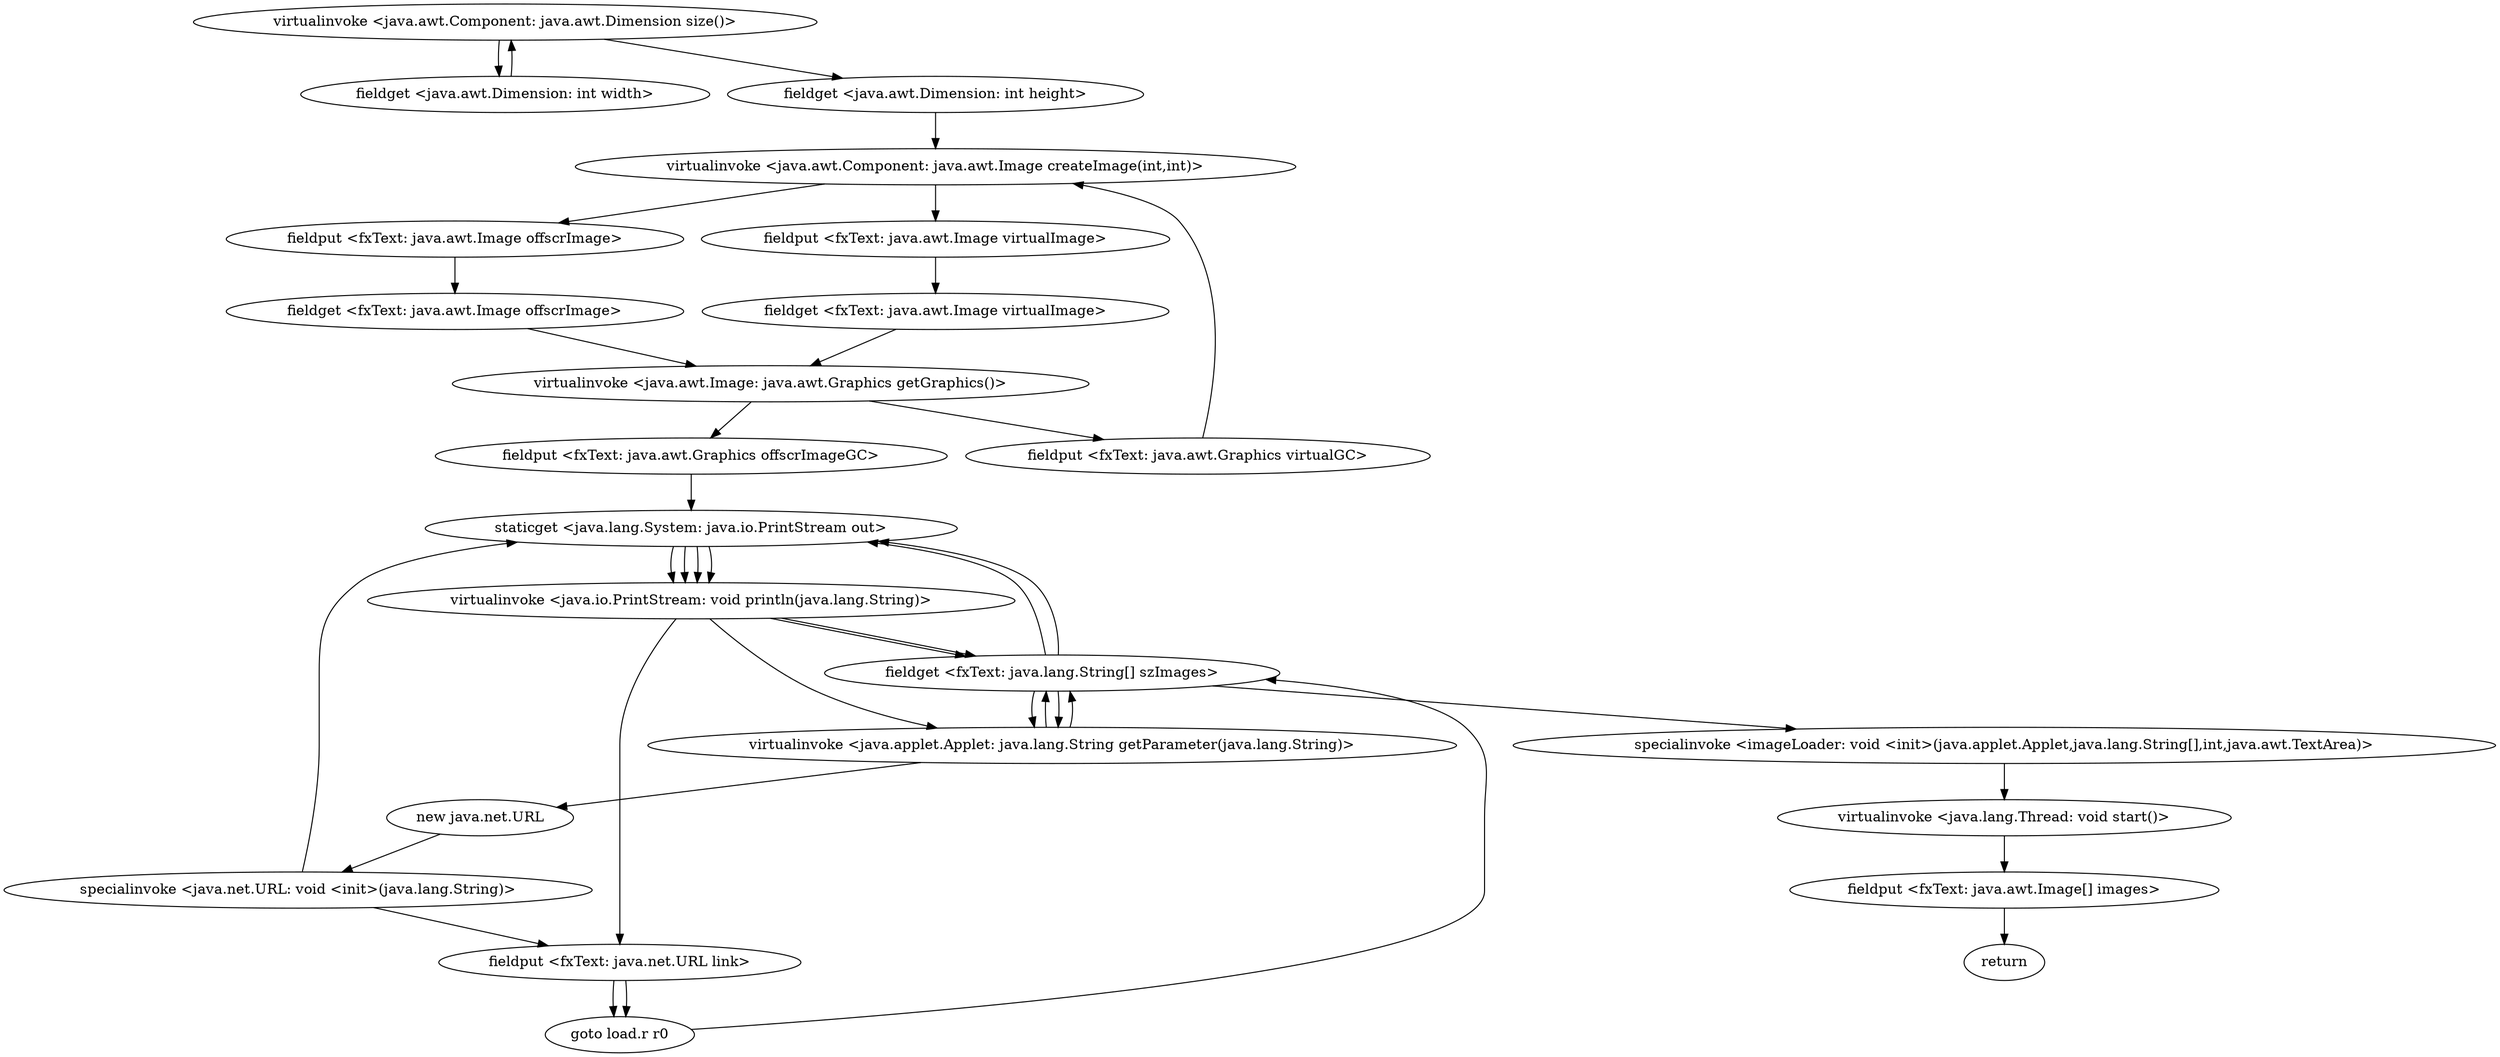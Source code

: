 digraph "" {
"virtualinvoke <java.awt.Component: java.awt.Dimension size()>";
 "virtualinvoke <java.awt.Component: java.awt.Dimension size()>"->"fieldget <java.awt.Dimension: int width>";
 "fieldget <java.awt.Dimension: int width>"->"virtualinvoke <java.awt.Component: java.awt.Dimension size()>";
 "virtualinvoke <java.awt.Component: java.awt.Dimension size()>"->"fieldget <java.awt.Dimension: int height>";
 "fieldget <java.awt.Dimension: int height>"->"virtualinvoke <java.awt.Component: java.awt.Image createImage(int,int)>";
 "virtualinvoke <java.awt.Component: java.awt.Image createImage(int,int)>"->"fieldput <fxText: java.awt.Image virtualImage>";
 "fieldput <fxText: java.awt.Image virtualImage>"->"fieldget <fxText: java.awt.Image virtualImage>";
 "fieldget <fxText: java.awt.Image virtualImage>"->"virtualinvoke <java.awt.Image: java.awt.Graphics getGraphics()>";
 "virtualinvoke <java.awt.Image: java.awt.Graphics getGraphics()>"->"fieldput <fxText: java.awt.Graphics virtualGC>";
 "fieldput <fxText: java.awt.Graphics virtualGC>"->"virtualinvoke <java.awt.Component: java.awt.Image createImage(int,int)>";
 "virtualinvoke <java.awt.Component: java.awt.Image createImage(int,int)>"->"fieldput <fxText: java.awt.Image offscrImage>";
 "fieldput <fxText: java.awt.Image offscrImage>"->"fieldget <fxText: java.awt.Image offscrImage>";
 "fieldget <fxText: java.awt.Image offscrImage>"->"virtualinvoke <java.awt.Image: java.awt.Graphics getGraphics()>";
 "virtualinvoke <java.awt.Image: java.awt.Graphics getGraphics()>"->"fieldput <fxText: java.awt.Graphics offscrImageGC>";
 "fieldput <fxText: java.awt.Graphics offscrImageGC>"->"staticget <java.lang.System: java.io.PrintStream out>";
 "staticget <java.lang.System: java.io.PrintStream out>"->"virtualinvoke <java.io.PrintStream: void println(java.lang.String)>";
 "virtualinvoke <java.io.PrintStream: void println(java.lang.String)>"->"fieldget <fxText: java.lang.String[] szImages>";
 "fieldget <fxText: java.lang.String[] szImages>"->"virtualinvoke <java.applet.Applet: java.lang.String getParameter(java.lang.String)>";
 "virtualinvoke <java.applet.Applet: java.lang.String getParameter(java.lang.String)>"->"fieldget <fxText: java.lang.String[] szImages>";
 "fieldget <fxText: java.lang.String[] szImages>"->"staticget <java.lang.System: java.io.PrintStream out>";
 "staticget <java.lang.System: java.io.PrintStream out>"->"virtualinvoke <java.io.PrintStream: void println(java.lang.String)>";
 "virtualinvoke <java.io.PrintStream: void println(java.lang.String)>"->"fieldget <fxText: java.lang.String[] szImages>";
 "fieldget <fxText: java.lang.String[] szImages>"->"virtualinvoke <java.applet.Applet: java.lang.String getParameter(java.lang.String)>";
 "virtualinvoke <java.applet.Applet: java.lang.String getParameter(java.lang.String)>"->"fieldget <fxText: java.lang.String[] szImages>";
 "fieldget <fxText: java.lang.String[] szImages>"->"staticget <java.lang.System: java.io.PrintStream out>";
 "staticget <java.lang.System: java.io.PrintStream out>"->"virtualinvoke <java.io.PrintStream: void println(java.lang.String)>";
 "virtualinvoke <java.io.PrintStream: void println(java.lang.String)>"->"virtualinvoke <java.applet.Applet: java.lang.String getParameter(java.lang.String)>";
 "virtualinvoke <java.applet.Applet: java.lang.String getParameter(java.lang.String)>"->"new java.net.URL";
 "new java.net.URL"->"specialinvoke <java.net.URL: void <init>(java.lang.String)>";
 "specialinvoke <java.net.URL: void <init>(java.lang.String)>"->"fieldput <fxText: java.net.URL link>";
 "fieldput <fxText: java.net.URL link>"->"goto load.r r0";
 "goto load.r r0"->"fieldget <fxText: java.lang.String[] szImages>";
 "fieldget <fxText: java.lang.String[] szImages>"->"specialinvoke <imageLoader: void <init>(java.applet.Applet,java.lang.String[],int,java.awt.TextArea)>";
 "specialinvoke <imageLoader: void <init>(java.applet.Applet,java.lang.String[],int,java.awt.TextArea)>"->"virtualinvoke <java.lang.Thread: void start()>";
 "virtualinvoke <java.lang.Thread: void start()>"->"fieldput <fxText: java.awt.Image[] images>";
 "fieldput <fxText: java.awt.Image[] images>"->"return";
 "specialinvoke <java.net.URL: void <init>(java.lang.String)>"->"staticget <java.lang.System: java.io.PrintStream out>";
 "staticget <java.lang.System: java.io.PrintStream out>"->"virtualinvoke <java.io.PrintStream: void println(java.lang.String)>";
 "virtualinvoke <java.io.PrintStream: void println(java.lang.String)>"->"fieldput <fxText: java.net.URL link>";
 "fieldput <fxText: java.net.URL link>"->"goto load.r r0";
}
